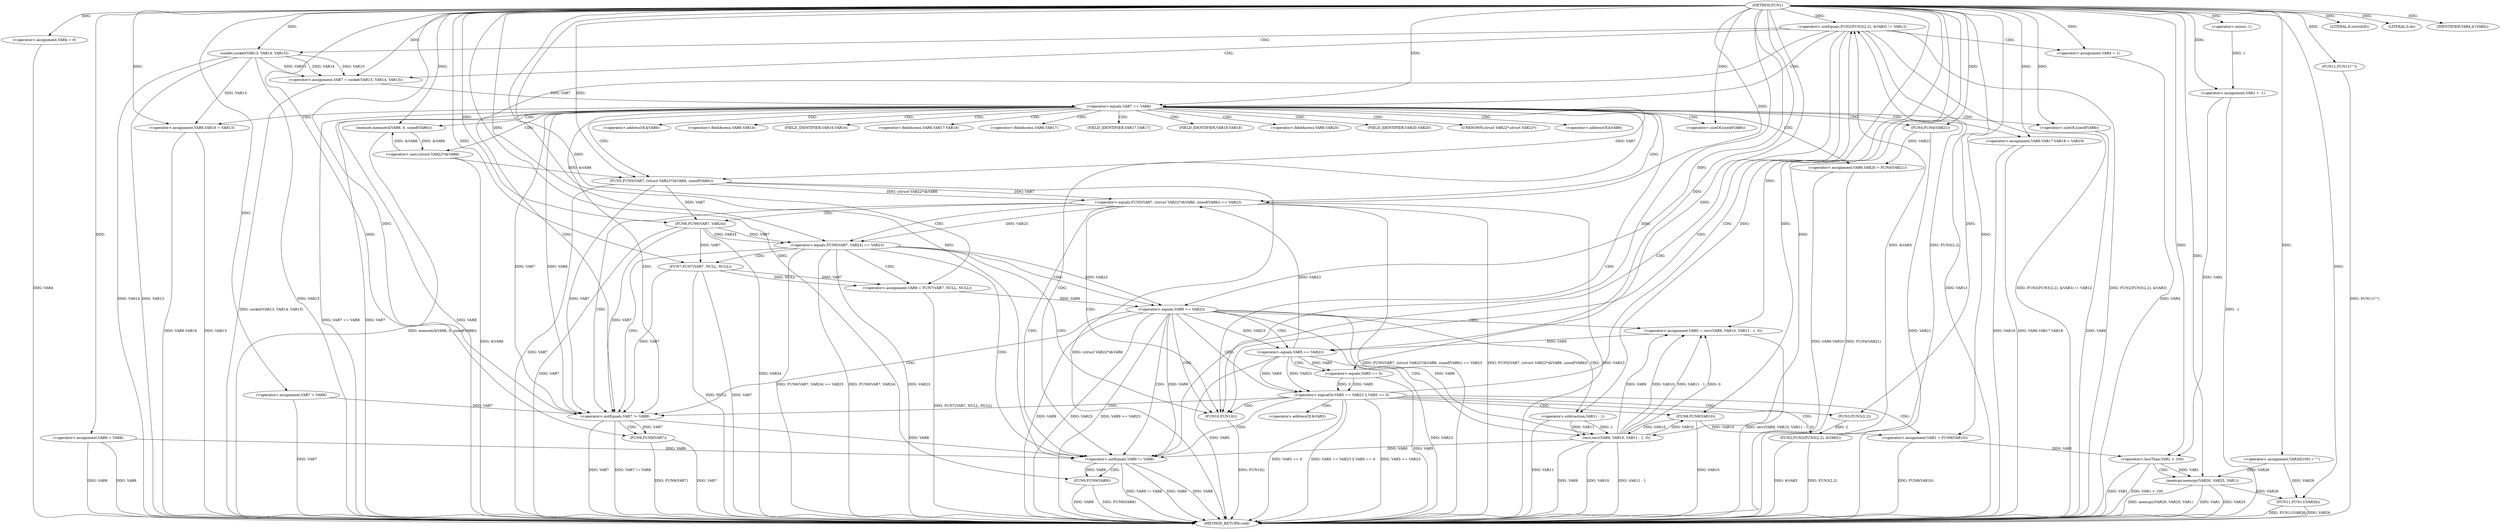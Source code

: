 digraph FUN1 {  
"1000100" [label = "(METHOD,FUN1)" ]
"1000277" [label = "(METHOD_RETURN,void)" ]
"1000103" [label = "(<operator>.assignment,VAR1 = -1)" ]
"1000105" [label = "(<operator>.minus,-1)" ]
"1000108" [label = "(LITERAL,6,switch(6))" ]
"1000114" [label = "(<operator>.assignment,VAR4 = 0)" ]
"1000120" [label = "(<operator>.assignment,VAR7 = VAR8)" ]
"1000124" [label = "(<operator>.assignment,VAR9 = VAR8)" ]
"1000131" [label = "(<operator>.notEquals,FUN2(FUN3(2,2), &VAR3) != VAR12)" ]
"1000132" [label = "(FUN2,FUN2(FUN3(2,2), &VAR3))" ]
"1000133" [label = "(FUN3,FUN3(2,2))" ]
"1000141" [label = "(<operator>.assignment,VAR4 = 1)" ]
"1000144" [label = "(<operator>.assignment,VAR7 = socket(VAR13, VAR14, VAR15))" ]
"1000146" [label = "(socket,socket(VAR13, VAR14, VAR15))" ]
"1000151" [label = "(<operator>.equals,VAR7 == VAR8)" ]
"1000156" [label = "(memset,memset(&VAR6, 0, sizeof(VAR6)))" ]
"1000160" [label = "(<operator>.sizeOf,sizeof(VAR6))" ]
"1000162" [label = "(<operator>.assignment,VAR6.VAR16 = VAR13)" ]
"1000167" [label = "(<operator>.assignment,VAR6.VAR17.VAR18 = VAR19)" ]
"1000174" [label = "(<operator>.assignment,VAR6.VAR20 = FUN4(VAR21))" ]
"1000178" [label = "(FUN4,FUN4(VAR21))" ]
"1000181" [label = "(<operator>.equals,FUN5(VAR7, (struct VAR22*)&VAR6, sizeof(VAR6)) == VAR23)" ]
"1000182" [label = "(FUN5,FUN5(VAR7, (struct VAR22*)&VAR6, sizeof(VAR6)))" ]
"1000184" [label = "(<operator>.cast,(struct VAR22*)&VAR6)" ]
"1000188" [label = "(<operator>.sizeOf,sizeof(VAR6))" ]
"1000194" [label = "(<operator>.equals,FUN6(VAR7, VAR24) == VAR23)" ]
"1000195" [label = "(FUN6,FUN6(VAR7, VAR24))" ]
"1000201" [label = "(<operator>.assignment,VAR9 = FUN7(VAR7, NULL, NULL))" ]
"1000203" [label = "(FUN7,FUN7(VAR7, NULL, NULL))" ]
"1000208" [label = "(<operator>.equals,VAR9 == VAR23)" ]
"1000213" [label = "(<operator>.assignment,VAR5 = recv(VAR9, VAR10, VAR11 - 1, 0))" ]
"1000215" [label = "(recv,recv(VAR9, VAR10, VAR11 - 1, 0))" ]
"1000218" [label = "(<operator>.subtraction,VAR11 - 1)" ]
"1000223" [label = "(<operator>.logicalOr,VAR5 == VAR23 || VAR5 == 0)" ]
"1000224" [label = "(<operator>.equals,VAR5 == VAR23)" ]
"1000227" [label = "(<operator>.equals,VAR5 == 0)" ]
"1000232" [label = "(<operator>.assignment,VAR1 = FUN8(VAR10))" ]
"1000234" [label = "(FUN8,FUN8(VAR10))" ]
"1000236" [label = "(LITERAL,0,do)" ]
"1000238" [label = "(<operator>.notEquals,VAR7 != VAR8)" ]
"1000242" [label = "(FUN9,FUN9(VAR7))" ]
"1000245" [label = "(<operator>.notEquals,VAR9 != VAR8)" ]
"1000249" [label = "(FUN9,FUN9(VAR9))" ]
"1000252" [label = "(IDENTIFIER,VAR4,if (VAR4))" ]
"1000254" [label = "(FUN10,FUN10())" ]
"1000257" [label = "(FUN11,FUN11(\"\"))" ]
"1000263" [label = "(<operator>.assignment,VAR26[100] = \"\")" ]
"1000267" [label = "(<operator>.lessThan,VAR1 < 100)" ]
"1000271" [label = "(memcpy,memcpy(VAR26, VAR25, VAR1))" ]
"1000275" [label = "(FUN11,FUN11(VAR26))" ]
"1000136" [label = "(<operator>.addressOf,&VAR3)" ]
"1000157" [label = "(<operator>.addressOf,&VAR6)" ]
"1000163" [label = "(<operator>.fieldAccess,VAR6.VAR16)" ]
"1000165" [label = "(FIELD_IDENTIFIER,VAR16,VAR16)" ]
"1000168" [label = "(<operator>.fieldAccess,VAR6.VAR17.VAR18)" ]
"1000169" [label = "(<operator>.fieldAccess,VAR6.VAR17)" ]
"1000171" [label = "(FIELD_IDENTIFIER,VAR17,VAR17)" ]
"1000172" [label = "(FIELD_IDENTIFIER,VAR18,VAR18)" ]
"1000175" [label = "(<operator>.fieldAccess,VAR6.VAR20)" ]
"1000177" [label = "(FIELD_IDENTIFIER,VAR20,VAR20)" ]
"1000185" [label = "(UNKNOWN,struct VAR22*,struct VAR22*)" ]
"1000186" [label = "(<operator>.addressOf,&VAR6)" ]
  "1000215" -> "1000277"  [ label = "DDG: VAR9"] 
  "1000178" -> "1000277"  [ label = "DDG: VAR21"] 
  "1000181" -> "1000277"  [ label = "DDG: FUN5(VAR7, (struct VAR22*)&VAR6, sizeof(VAR6)) == VAR23"] 
  "1000151" -> "1000277"  [ label = "DDG: VAR8"] 
  "1000181" -> "1000277"  [ label = "DDG: FUN5(VAR7, (struct VAR22*)&VAR6, sizeof(VAR6))"] 
  "1000174" -> "1000277"  [ label = "DDG: FUN4(VAR21)"] 
  "1000167" -> "1000277"  [ label = "DDG: VAR6.VAR17.VAR18"] 
  "1000184" -> "1000277"  [ label = "DDG: &VAR6"] 
  "1000124" -> "1000277"  [ label = "DDG: VAR8"] 
  "1000141" -> "1000277"  [ label = "DDG: VAR4"] 
  "1000224" -> "1000277"  [ label = "DDG: VAR5"] 
  "1000124" -> "1000277"  [ label = "DDG: VAR9"] 
  "1000194" -> "1000277"  [ label = "DDG: FUN6(VAR7, VAR24) == VAR23"] 
  "1000223" -> "1000277"  [ label = "DDG: VAR5 == 0"] 
  "1000223" -> "1000277"  [ label = "DDG: VAR5 == VAR23 || VAR5 == 0"] 
  "1000208" -> "1000277"  [ label = "DDG: VAR9"] 
  "1000208" -> "1000277"  [ label = "DDG: VAR23"] 
  "1000151" -> "1000277"  [ label = "DDG: VAR7 == VAR8"] 
  "1000238" -> "1000277"  [ label = "DDG: VAR7"] 
  "1000275" -> "1000277"  [ label = "DDG: FUN11(VAR26)"] 
  "1000234" -> "1000277"  [ label = "DDG: VAR10"] 
  "1000181" -> "1000277"  [ label = "DDG: VAR23"] 
  "1000103" -> "1000277"  [ label = "DDG: -1"] 
  "1000224" -> "1000277"  [ label = "DDG: VAR23"] 
  "1000218" -> "1000277"  [ label = "DDG: VAR11"] 
  "1000215" -> "1000277"  [ label = "DDG: VAR10"] 
  "1000227" -> "1000277"  [ label = "DDG: VAR5"] 
  "1000254" -> "1000277"  [ label = "DDG: FUN10()"] 
  "1000188" -> "1000277"  [ label = "DDG: VAR6"] 
  "1000238" -> "1000277"  [ label = "DDG: VAR7 != VAR8"] 
  "1000203" -> "1000277"  [ label = "DDG: NULL"] 
  "1000131" -> "1000277"  [ label = "DDG: FUN2(FUN3(2,2), &VAR3)"] 
  "1000162" -> "1000277"  [ label = "DDG: VAR13"] 
  "1000194" -> "1000277"  [ label = "DDG: FUN6(VAR7, VAR24)"] 
  "1000182" -> "1000277"  [ label = "DDG: (struct VAR22*)&VAR6"] 
  "1000151" -> "1000277"  [ label = "DDG: VAR7"] 
  "1000267" -> "1000277"  [ label = "DDG: VAR1"] 
  "1000267" -> "1000277"  [ label = "DDG: VAR1 < 100"] 
  "1000120" -> "1000277"  [ label = "DDG: VAR7"] 
  "1000215" -> "1000277"  [ label = "DDG: VAR11 - 1"] 
  "1000201" -> "1000277"  [ label = "DDG: FUN7(VAR7, NULL, NULL)"] 
  "1000114" -> "1000277"  [ label = "DDG: VAR4"] 
  "1000271" -> "1000277"  [ label = "DDG: VAR1"] 
  "1000208" -> "1000277"  [ label = "DDG: VAR9 == VAR23"] 
  "1000146" -> "1000277"  [ label = "DDG: VAR15"] 
  "1000146" -> "1000277"  [ label = "DDG: VAR14"] 
  "1000275" -> "1000277"  [ label = "DDG: VAR26"] 
  "1000132" -> "1000277"  [ label = "DDG: FUN3(2,2)"] 
  "1000195" -> "1000277"  [ label = "DDG: VAR24"] 
  "1000271" -> "1000277"  [ label = "DDG: VAR25"] 
  "1000167" -> "1000277"  [ label = "DDG: VAR19"] 
  "1000232" -> "1000277"  [ label = "DDG: FUN8(VAR10)"] 
  "1000132" -> "1000277"  [ label = "DDG: &VAR3"] 
  "1000242" -> "1000277"  [ label = "DDG: FUN9(VAR7)"] 
  "1000213" -> "1000277"  [ label = "DDG: recv(VAR9, VAR10, VAR11 - 1, 0)"] 
  "1000257" -> "1000277"  [ label = "DDG: FUN11(\"\")"] 
  "1000156" -> "1000277"  [ label = "DDG: memset(&VAR6, 0, sizeof(VAR6))"] 
  "1000249" -> "1000277"  [ label = "DDG: VAR9"] 
  "1000131" -> "1000277"  [ label = "DDG: VAR12"] 
  "1000245" -> "1000277"  [ label = "DDG: VAR9 != VAR8"] 
  "1000162" -> "1000277"  [ label = "DDG: VAR6.VAR16"] 
  "1000195" -> "1000277"  [ label = "DDG: VAR7"] 
  "1000245" -> "1000277"  [ label = "DDG: VAR9"] 
  "1000144" -> "1000277"  [ label = "DDG: socket(VAR13, VAR14, VAR15)"] 
  "1000146" -> "1000277"  [ label = "DDG: VAR13"] 
  "1000271" -> "1000277"  [ label = "DDG: memcpy(VAR26, VAR25, VAR1)"] 
  "1000182" -> "1000277"  [ label = "DDG: VAR7"] 
  "1000242" -> "1000277"  [ label = "DDG: VAR7"] 
  "1000174" -> "1000277"  [ label = "DDG: VAR6.VAR20"] 
  "1000245" -> "1000277"  [ label = "DDG: VAR8"] 
  "1000249" -> "1000277"  [ label = "DDG: FUN9(VAR9)"] 
  "1000223" -> "1000277"  [ label = "DDG: VAR5 == VAR23"] 
  "1000131" -> "1000277"  [ label = "DDG: FUN2(FUN3(2,2), &VAR3) != VAR12"] 
  "1000203" -> "1000277"  [ label = "DDG: VAR7"] 
  "1000194" -> "1000277"  [ label = "DDG: VAR23"] 
  "1000105" -> "1000103"  [ label = "DDG: 1"] 
  "1000100" -> "1000103"  [ label = "DDG: "] 
  "1000100" -> "1000105"  [ label = "DDG: "] 
  "1000100" -> "1000108"  [ label = "DDG: "] 
  "1000100" -> "1000114"  [ label = "DDG: "] 
  "1000100" -> "1000120"  [ label = "DDG: "] 
  "1000100" -> "1000124"  [ label = "DDG: "] 
  "1000132" -> "1000131"  [ label = "DDG: FUN3(2,2)"] 
  "1000132" -> "1000131"  [ label = "DDG: &VAR3"] 
  "1000133" -> "1000132"  [ label = "DDG: 2"] 
  "1000100" -> "1000133"  [ label = "DDG: "] 
  "1000100" -> "1000131"  [ label = "DDG: "] 
  "1000100" -> "1000141"  [ label = "DDG: "] 
  "1000146" -> "1000144"  [ label = "DDG: VAR13"] 
  "1000146" -> "1000144"  [ label = "DDG: VAR14"] 
  "1000146" -> "1000144"  [ label = "DDG: VAR15"] 
  "1000100" -> "1000144"  [ label = "DDG: "] 
  "1000100" -> "1000146"  [ label = "DDG: "] 
  "1000144" -> "1000151"  [ label = "DDG: VAR7"] 
  "1000100" -> "1000151"  [ label = "DDG: "] 
  "1000184" -> "1000156"  [ label = "DDG: &VAR6"] 
  "1000100" -> "1000156"  [ label = "DDG: "] 
  "1000100" -> "1000160"  [ label = "DDG: "] 
  "1000146" -> "1000162"  [ label = "DDG: VAR13"] 
  "1000100" -> "1000162"  [ label = "DDG: "] 
  "1000100" -> "1000167"  [ label = "DDG: "] 
  "1000178" -> "1000174"  [ label = "DDG: VAR21"] 
  "1000100" -> "1000178"  [ label = "DDG: "] 
  "1000182" -> "1000181"  [ label = "DDG: VAR7"] 
  "1000182" -> "1000181"  [ label = "DDG: (struct VAR22*)&VAR6"] 
  "1000151" -> "1000182"  [ label = "DDG: VAR7"] 
  "1000100" -> "1000182"  [ label = "DDG: "] 
  "1000184" -> "1000182"  [ label = "DDG: &VAR6"] 
  "1000156" -> "1000184"  [ label = "DDG: &VAR6"] 
  "1000100" -> "1000188"  [ label = "DDG: "] 
  "1000224" -> "1000181"  [ label = "DDG: VAR23"] 
  "1000100" -> "1000181"  [ label = "DDG: "] 
  "1000195" -> "1000194"  [ label = "DDG: VAR7"] 
  "1000195" -> "1000194"  [ label = "DDG: VAR24"] 
  "1000182" -> "1000195"  [ label = "DDG: VAR7"] 
  "1000100" -> "1000195"  [ label = "DDG: "] 
  "1000181" -> "1000194"  [ label = "DDG: VAR23"] 
  "1000100" -> "1000194"  [ label = "DDG: "] 
  "1000203" -> "1000201"  [ label = "DDG: VAR7"] 
  "1000203" -> "1000201"  [ label = "DDG: NULL"] 
  "1000100" -> "1000201"  [ label = "DDG: "] 
  "1000195" -> "1000203"  [ label = "DDG: VAR7"] 
  "1000100" -> "1000203"  [ label = "DDG: "] 
  "1000201" -> "1000208"  [ label = "DDG: VAR9"] 
  "1000100" -> "1000208"  [ label = "DDG: "] 
  "1000194" -> "1000208"  [ label = "DDG: VAR23"] 
  "1000215" -> "1000213"  [ label = "DDG: VAR9"] 
  "1000215" -> "1000213"  [ label = "DDG: VAR10"] 
  "1000215" -> "1000213"  [ label = "DDG: VAR11 - 1"] 
  "1000215" -> "1000213"  [ label = "DDG: 0"] 
  "1000100" -> "1000213"  [ label = "DDG: "] 
  "1000208" -> "1000215"  [ label = "DDG: VAR9"] 
  "1000100" -> "1000215"  [ label = "DDG: "] 
  "1000234" -> "1000215"  [ label = "DDG: VAR10"] 
  "1000218" -> "1000215"  [ label = "DDG: VAR11"] 
  "1000218" -> "1000215"  [ label = "DDG: 1"] 
  "1000100" -> "1000218"  [ label = "DDG: "] 
  "1000224" -> "1000223"  [ label = "DDG: VAR5"] 
  "1000224" -> "1000223"  [ label = "DDG: VAR23"] 
  "1000213" -> "1000224"  [ label = "DDG: VAR5"] 
  "1000100" -> "1000224"  [ label = "DDG: "] 
  "1000208" -> "1000224"  [ label = "DDG: VAR23"] 
  "1000227" -> "1000223"  [ label = "DDG: VAR5"] 
  "1000227" -> "1000223"  [ label = "DDG: 0"] 
  "1000224" -> "1000227"  [ label = "DDG: VAR5"] 
  "1000100" -> "1000227"  [ label = "DDG: "] 
  "1000234" -> "1000232"  [ label = "DDG: VAR10"] 
  "1000100" -> "1000232"  [ label = "DDG: "] 
  "1000215" -> "1000234"  [ label = "DDG: VAR10"] 
  "1000100" -> "1000234"  [ label = "DDG: "] 
  "1000100" -> "1000236"  [ label = "DDG: "] 
  "1000151" -> "1000238"  [ label = "DDG: VAR7"] 
  "1000120" -> "1000238"  [ label = "DDG: VAR7"] 
  "1000195" -> "1000238"  [ label = "DDG: VAR7"] 
  "1000182" -> "1000238"  [ label = "DDG: VAR7"] 
  "1000203" -> "1000238"  [ label = "DDG: VAR7"] 
  "1000100" -> "1000238"  [ label = "DDG: "] 
  "1000151" -> "1000238"  [ label = "DDG: VAR8"] 
  "1000238" -> "1000242"  [ label = "DDG: VAR7"] 
  "1000100" -> "1000242"  [ label = "DDG: "] 
  "1000124" -> "1000245"  [ label = "DDG: VAR9"] 
  "1000208" -> "1000245"  [ label = "DDG: VAR9"] 
  "1000215" -> "1000245"  [ label = "DDG: VAR9"] 
  "1000100" -> "1000245"  [ label = "DDG: "] 
  "1000238" -> "1000245"  [ label = "DDG: VAR8"] 
  "1000245" -> "1000249"  [ label = "DDG: VAR9"] 
  "1000100" -> "1000249"  [ label = "DDG: "] 
  "1000100" -> "1000252"  [ label = "DDG: "] 
  "1000100" -> "1000254"  [ label = "DDG: "] 
  "1000100" -> "1000257"  [ label = "DDG: "] 
  "1000100" -> "1000263"  [ label = "DDG: "] 
  "1000232" -> "1000267"  [ label = "DDG: VAR1"] 
  "1000103" -> "1000267"  [ label = "DDG: VAR1"] 
  "1000100" -> "1000267"  [ label = "DDG: "] 
  "1000263" -> "1000271"  [ label = "DDG: VAR26"] 
  "1000100" -> "1000271"  [ label = "DDG: "] 
  "1000267" -> "1000271"  [ label = "DDG: VAR1"] 
  "1000263" -> "1000275"  [ label = "DDG: VAR26"] 
  "1000271" -> "1000275"  [ label = "DDG: VAR26"] 
  "1000100" -> "1000275"  [ label = "DDG: "] 
  "1000131" -> "1000141"  [ label = "CDG: "] 
  "1000131" -> "1000144"  [ label = "CDG: "] 
  "1000131" -> "1000151"  [ label = "CDG: "] 
  "1000131" -> "1000146"  [ label = "CDG: "] 
  "1000131" -> "1000238"  [ label = "CDG: "] 
  "1000131" -> "1000245"  [ label = "CDG: "] 
  "1000131" -> "1000254"  [ label = "CDG: "] 
  "1000151" -> "1000174"  [ label = "CDG: "] 
  "1000151" -> "1000156"  [ label = "CDG: "] 
  "1000151" -> "1000182"  [ label = "CDG: "] 
  "1000151" -> "1000165"  [ label = "CDG: "] 
  "1000151" -> "1000157"  [ label = "CDG: "] 
  "1000151" -> "1000188"  [ label = "CDG: "] 
  "1000151" -> "1000167"  [ label = "CDG: "] 
  "1000151" -> "1000175"  [ label = "CDG: "] 
  "1000151" -> "1000160"  [ label = "CDG: "] 
  "1000151" -> "1000185"  [ label = "CDG: "] 
  "1000151" -> "1000186"  [ label = "CDG: "] 
  "1000151" -> "1000172"  [ label = "CDG: "] 
  "1000151" -> "1000169"  [ label = "CDG: "] 
  "1000151" -> "1000163"  [ label = "CDG: "] 
  "1000151" -> "1000168"  [ label = "CDG: "] 
  "1000151" -> "1000178"  [ label = "CDG: "] 
  "1000151" -> "1000171"  [ label = "CDG: "] 
  "1000151" -> "1000184"  [ label = "CDG: "] 
  "1000151" -> "1000177"  [ label = "CDG: "] 
  "1000151" -> "1000162"  [ label = "CDG: "] 
  "1000151" -> "1000181"  [ label = "CDG: "] 
  "1000151" -> "1000238"  [ label = "CDG: "] 
  "1000151" -> "1000245"  [ label = "CDG: "] 
  "1000151" -> "1000254"  [ label = "CDG: "] 
  "1000181" -> "1000194"  [ label = "CDG: "] 
  "1000181" -> "1000195"  [ label = "CDG: "] 
  "1000181" -> "1000238"  [ label = "CDG: "] 
  "1000181" -> "1000245"  [ label = "CDG: "] 
  "1000181" -> "1000254"  [ label = "CDG: "] 
  "1000194" -> "1000208"  [ label = "CDG: "] 
  "1000194" -> "1000201"  [ label = "CDG: "] 
  "1000194" -> "1000203"  [ label = "CDG: "] 
  "1000194" -> "1000238"  [ label = "CDG: "] 
  "1000194" -> "1000245"  [ label = "CDG: "] 
  "1000194" -> "1000254"  [ label = "CDG: "] 
  "1000208" -> "1000224"  [ label = "CDG: "] 
  "1000208" -> "1000213"  [ label = "CDG: "] 
  "1000208" -> "1000215"  [ label = "CDG: "] 
  "1000208" -> "1000218"  [ label = "CDG: "] 
  "1000208" -> "1000223"  [ label = "CDG: "] 
  "1000208" -> "1000238"  [ label = "CDG: "] 
  "1000208" -> "1000245"  [ label = "CDG: "] 
  "1000208" -> "1000254"  [ label = "CDG: "] 
  "1000223" -> "1000232"  [ label = "CDG: "] 
  "1000223" -> "1000234"  [ label = "CDG: "] 
  "1000223" -> "1000238"  [ label = "CDG: "] 
  "1000223" -> "1000133"  [ label = "CDG: "] 
  "1000223" -> "1000132"  [ label = "CDG: "] 
  "1000223" -> "1000245"  [ label = "CDG: "] 
  "1000223" -> "1000136"  [ label = "CDG: "] 
  "1000223" -> "1000131"  [ label = "CDG: "] 
  "1000223" -> "1000254"  [ label = "CDG: "] 
  "1000224" -> "1000227"  [ label = "CDG: "] 
  "1000238" -> "1000242"  [ label = "CDG: "] 
  "1000245" -> "1000249"  [ label = "CDG: "] 
  "1000267" -> "1000271"  [ label = "CDG: "] 
}
